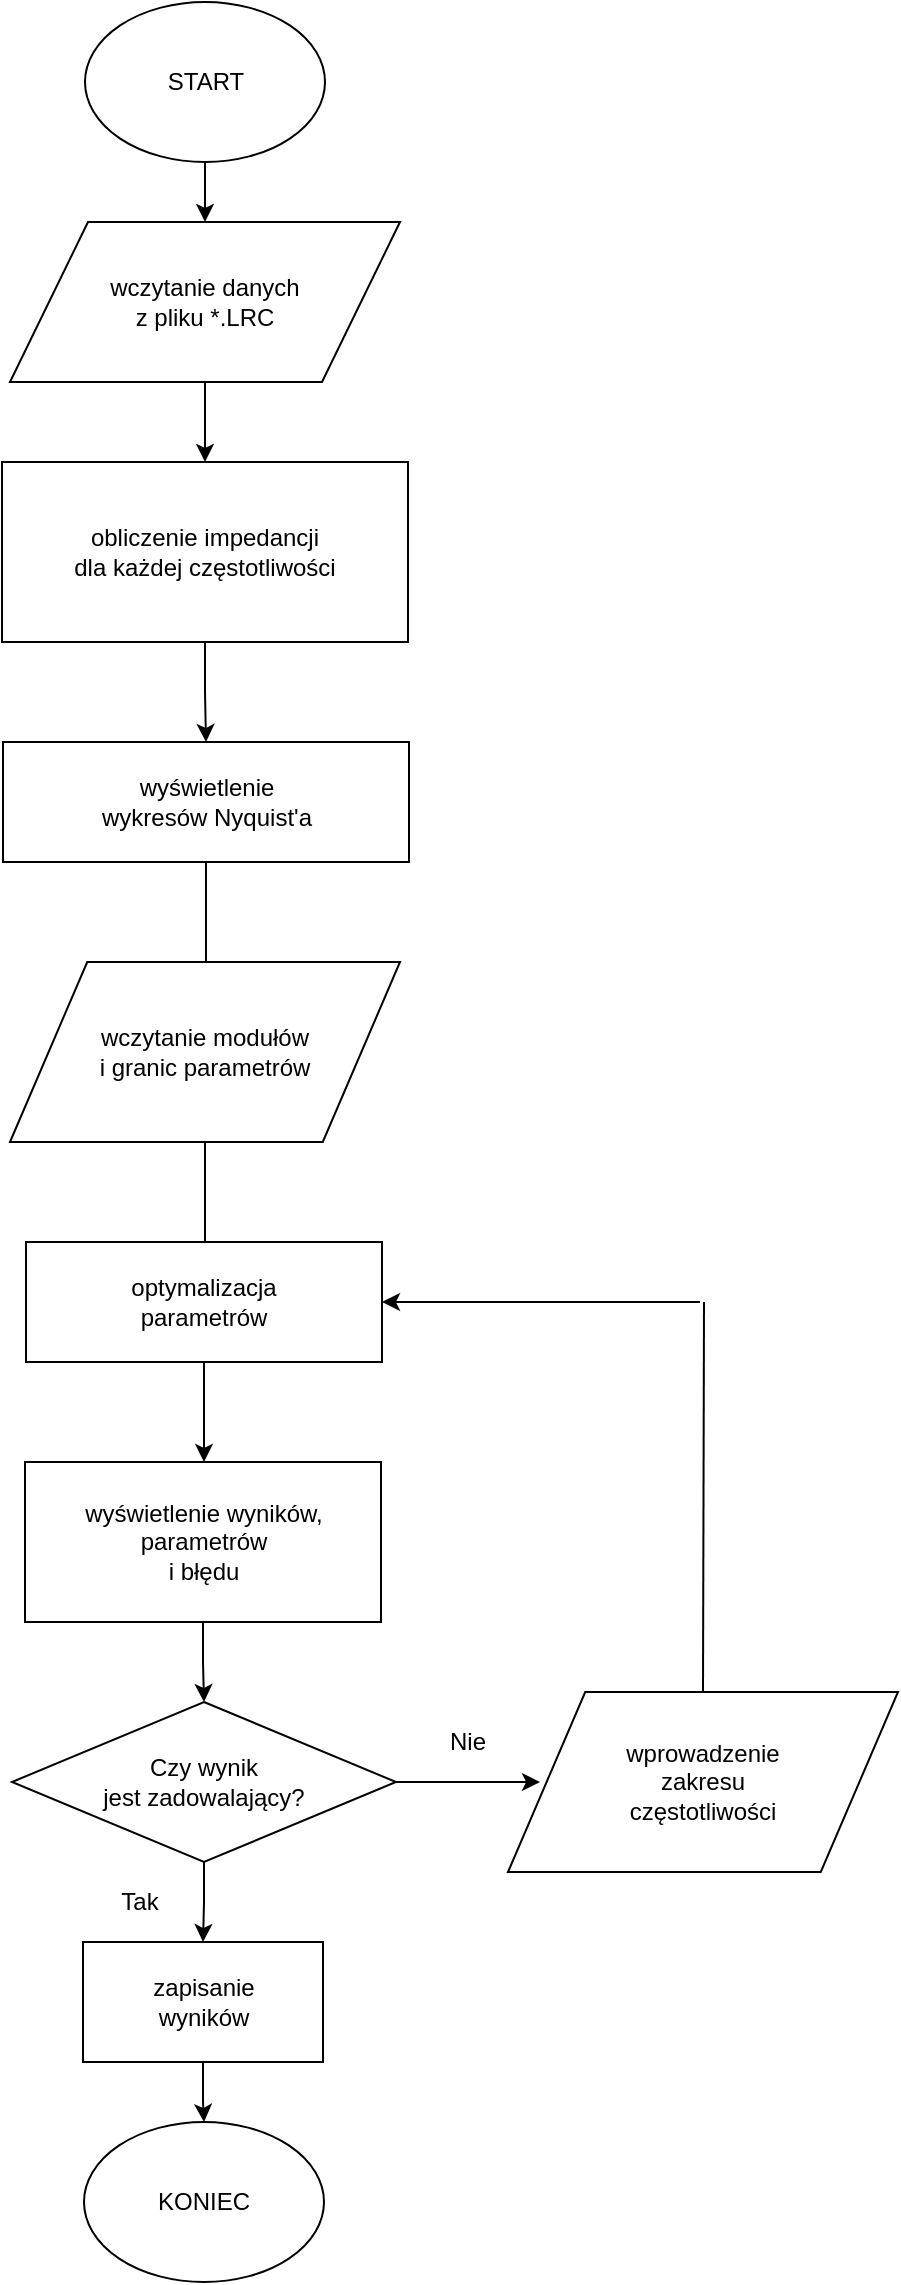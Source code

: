 <mxfile version="12.1.4" type="device" pages="1"><diagram name="Page-1" id="9f46799a-70d6-7492-0946-bef42562c5a5"><mxGraphModel dx="1187" dy="683" grid="1" gridSize="10" guides="1" tooltips="1" connect="1" arrows="1" fold="1" page="1" pageScale="1" pageWidth="827" pageHeight="1169" background="#ffffff" math="0" shadow="0"><root><mxCell id="0"/><mxCell id="1" parent="0"/><mxCell id="Hf91EUlbq3gFBa-_1uPT-4" value="" style="edgeStyle=orthogonalEdgeStyle;rounded=0;orthogonalLoop=1;jettySize=auto;html=1;" parent="1" source="Hf91EUlbq3gFBa-_1uPT-1" target="Hf91EUlbq3gFBa-_1uPT-2" edge="1"><mxGeometry relative="1" as="geometry"/></mxCell><mxCell id="Hf91EUlbq3gFBa-_1uPT-1" value="START" style="ellipse;whiteSpace=wrap;html=1;" parent="1" vertex="1"><mxGeometry x="351.5" y="10" width="120" height="80" as="geometry"/></mxCell><mxCell id="Hf91EUlbq3gFBa-_1uPT-6" value="" style="edgeStyle=orthogonalEdgeStyle;rounded=0;orthogonalLoop=1;jettySize=auto;html=1;entryX=0.5;entryY=0;entryDx=0;entryDy=0;" parent="1" source="Hf91EUlbq3gFBa-_1uPT-2" target="Hf91EUlbq3gFBa-_1uPT-7" edge="1"><mxGeometry relative="1" as="geometry"><mxPoint x="411.5" y="300" as="targetPoint"/></mxGeometry></mxCell><mxCell id="Hf91EUlbq3gFBa-_1uPT-2" value="&lt;div&gt;wczytanie danych &lt;br&gt;&lt;/div&gt;&lt;div&gt;z pliku *.LRC&lt;/div&gt;" style="shape=parallelogram;perimeter=parallelogramPerimeter;whiteSpace=wrap;html=1;" parent="1" vertex="1"><mxGeometry x="314" y="120" width="195" height="80" as="geometry"/></mxCell><mxCell id="Hf91EUlbq3gFBa-_1uPT-13" value="" style="edgeStyle=orthogonalEdgeStyle;rounded=0;orthogonalLoop=1;jettySize=auto;html=1;" parent="1" source="Hf91EUlbq3gFBa-_1uPT-7" target="Hf91EUlbq3gFBa-_1uPT-9" edge="1"><mxGeometry relative="1" as="geometry"/></mxCell><mxCell id="Hf91EUlbq3gFBa-_1uPT-7" value="&lt;div&gt;obliczenie impedancji&lt;/div&gt;&lt;div&gt;dla każdej częstotliwości&lt;br&gt;&lt;/div&gt;" style="rounded=0;whiteSpace=wrap;html=1;" parent="1" vertex="1"><mxGeometry x="310" y="240" width="203" height="90" as="geometry"/></mxCell><mxCell id="Hf91EUlbq3gFBa-_1uPT-21" value="" style="edgeStyle=orthogonalEdgeStyle;rounded=0;orthogonalLoop=1;jettySize=auto;html=1;" parent="1" source="Hf91EUlbq3gFBa-_1uPT-9" edge="1"><mxGeometry relative="1" as="geometry"><mxPoint x="412" y="530" as="targetPoint"/></mxGeometry></mxCell><mxCell id="Hf91EUlbq3gFBa-_1uPT-9" value="&lt;div&gt;wyświetlenie &lt;br&gt;wykresów Nyquist'a&lt;br&gt;&lt;/div&gt;" style="rounded=0;whiteSpace=wrap;html=1;" parent="1" vertex="1"><mxGeometry x="310.5" y="380" width="203" height="60" as="geometry"/></mxCell><mxCell id="Hf91EUlbq3gFBa-_1uPT-23" value="" style="edgeStyle=orthogonalEdgeStyle;rounded=0;orthogonalLoop=1;jettySize=auto;html=1;" parent="1" source="Hf91EUlbq3gFBa-_1uPT-11" edge="1"><mxGeometry relative="1" as="geometry"><mxPoint x="411.5" y="670" as="targetPoint"/></mxGeometry></mxCell><mxCell id="Hf91EUlbq3gFBa-_1uPT-11" value="wczytanie modułów&lt;br&gt; i granic parametrów" style="shape=parallelogram;perimeter=parallelogramPerimeter;whiteSpace=wrap;html=1;size=0.198;" parent="1" vertex="1"><mxGeometry x="314" y="490" width="195" height="90" as="geometry"/></mxCell><mxCell id="Hf91EUlbq3gFBa-_1uPT-26" value="" style="edgeStyle=orthogonalEdgeStyle;rounded=0;orthogonalLoop=1;jettySize=auto;html=1;" parent="1" source="Hf91EUlbq3gFBa-_1uPT-24" edge="1"><mxGeometry relative="1" as="geometry"><mxPoint x="411" y="740" as="targetPoint"/></mxGeometry></mxCell><mxCell id="Hf91EUlbq3gFBa-_1uPT-24" value="optymalizacja&lt;br&gt;parametrów" style="rounded=0;whiteSpace=wrap;html=1;" parent="1" vertex="1"><mxGeometry x="322" y="630" width="178" height="60" as="geometry"/></mxCell><mxCell id="Hf91EUlbq3gFBa-_1uPT-29" value="" style="edgeStyle=orthogonalEdgeStyle;rounded=0;orthogonalLoop=1;jettySize=auto;html=1;" parent="1" source="Hf91EUlbq3gFBa-_1uPT-25" target="Hf91EUlbq3gFBa-_1uPT-27" edge="1"><mxGeometry relative="1" as="geometry"/></mxCell><mxCell id="Hf91EUlbq3gFBa-_1uPT-25" value="&lt;div&gt;wyświetlenie wyników, &lt;br&gt;&lt;/div&gt;&lt;div&gt;parametrów &lt;br&gt;&lt;/div&gt;&lt;div&gt;i błędu&lt;br&gt;&lt;/div&gt;" style="rounded=0;whiteSpace=wrap;html=1;" parent="1" vertex="1"><mxGeometry x="321.5" y="740" width="178" height="80" as="geometry"/></mxCell><mxCell id="Hf91EUlbq3gFBa-_1uPT-31" value="" style="edgeStyle=orthogonalEdgeStyle;rounded=0;orthogonalLoop=1;jettySize=auto;html=1;exitX=0.5;exitY=1;exitDx=0;exitDy=0;entryX=0.5;entryY=0;entryDx=0;entryDy=0;" parent="1" source="Hf91EUlbq3gFBa-_1uPT-27" edge="1" target="Hf91EUlbq3gFBa-_1uPT-32"><mxGeometry relative="1" as="geometry"><mxPoint x="235" y="900" as="targetPoint"/></mxGeometry></mxCell><mxCell id="Hf91EUlbq3gFBa-_1uPT-40" value="" style="edgeStyle=orthogonalEdgeStyle;rounded=0;orthogonalLoop=1;jettySize=auto;html=1;" parent="1" source="Hf91EUlbq3gFBa-_1uPT-27" edge="1"><mxGeometry relative="1" as="geometry"><mxPoint x="579" y="900" as="targetPoint"/></mxGeometry></mxCell><mxCell id="Hf91EUlbq3gFBa-_1uPT-27" value="&lt;div&gt;Czy wynik &lt;br&gt;&lt;/div&gt;&lt;div&gt;jest zadowalający?&lt;/div&gt;" style="rhombus;whiteSpace=wrap;html=1;" parent="1" vertex="1"><mxGeometry x="315" y="860" width="192" height="80" as="geometry"/></mxCell><mxCell id="Hf91EUlbq3gFBa-_1uPT-34" value="" style="edgeStyle=orthogonalEdgeStyle;rounded=0;orthogonalLoop=1;jettySize=auto;html=1;" parent="1" source="Hf91EUlbq3gFBa-_1uPT-32" edge="1" target="Hf91EUlbq3gFBa-_1uPT-35"><mxGeometry relative="1" as="geometry"><mxPoint x="169" y="1010" as="targetPoint"/></mxGeometry></mxCell><mxCell id="Hf91EUlbq3gFBa-_1uPT-32" value="&lt;div&gt;zapisanie &lt;br&gt;&lt;/div&gt;&lt;div&gt;wyników&lt;/div&gt;" style="rounded=0;whiteSpace=wrap;html=1;" parent="1" vertex="1"><mxGeometry x="350.5" y="980" width="120" height="60" as="geometry"/></mxCell><mxCell id="Hf91EUlbq3gFBa-_1uPT-35" value="&lt;div&gt;KONIEC&lt;/div&gt;" style="ellipse;whiteSpace=wrap;html=1;" parent="1" vertex="1"><mxGeometry x="351" y="1070" width="120" height="80" as="geometry"/></mxCell><mxCell id="Hf91EUlbq3gFBa-_1uPT-53" value="Tak" style="text;html=1;strokeColor=none;fillColor=none;align=center;verticalAlign=middle;whiteSpace=wrap;rounded=0;" parent="1" vertex="1"><mxGeometry x="359" y="950" width="40" height="20" as="geometry"/></mxCell><mxCell id="Hf91EUlbq3gFBa-_1uPT-54" value="Nie" style="text;html=1;strokeColor=none;fillColor=none;align=center;verticalAlign=middle;whiteSpace=wrap;rounded=0;" parent="1" vertex="1"><mxGeometry x="523" y="870" width="40" height="20" as="geometry"/></mxCell><mxCell id="Gbw2UfxPdHifZpV3IoLh-1" value="wprowadzenie&lt;br&gt;zakresu&lt;br&gt;częstotliwości" style="shape=parallelogram;perimeter=parallelogramPerimeter;whiteSpace=wrap;html=1;size=0.198;" vertex="1" parent="1"><mxGeometry x="563" y="855" width="195" height="90" as="geometry"/></mxCell><mxCell id="Gbw2UfxPdHifZpV3IoLh-5" value="" style="endArrow=none;html=1;exitX=0.5;exitY=0;exitDx=0;exitDy=0;" edge="1" parent="1"><mxGeometry width="50" height="50" relative="1" as="geometry"><mxPoint x="660.5" y="855" as="sourcePoint"/><mxPoint x="661" y="660" as="targetPoint"/></mxGeometry></mxCell><mxCell id="Gbw2UfxPdHifZpV3IoLh-6" value="" style="endArrow=classic;html=1;" edge="1" parent="1" target="Hf91EUlbq3gFBa-_1uPT-24"><mxGeometry width="50" height="50" relative="1" as="geometry"><mxPoint x="659" y="660" as="sourcePoint"/><mxPoint x="159" y="1110" as="targetPoint"/></mxGeometry></mxCell></root></mxGraphModel></diagram></mxfile>